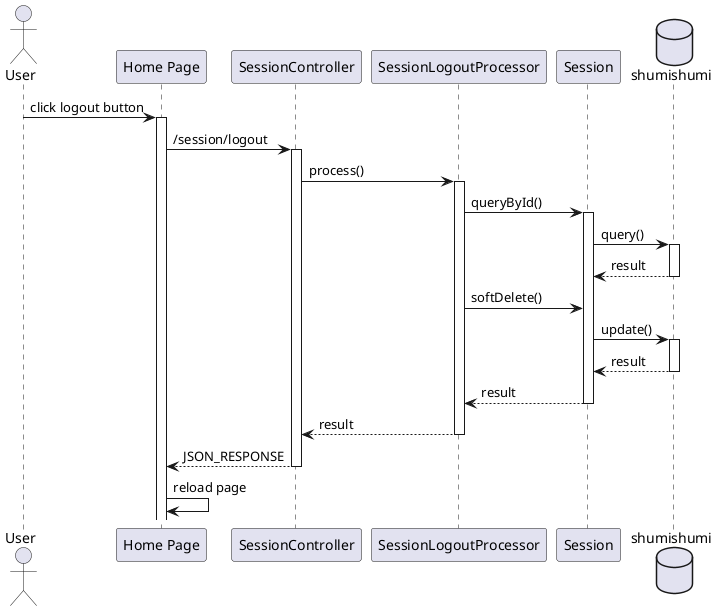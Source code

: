 @startuml logout
'autonumber 1.1.1

actor User as u

' Box "front end"
participant "Home Page" as home
' end box

' Box "back end"
participant "SessionController" as sc

participant "SessionLogoutProcessor" as proc

participant "Session" as sm
' end box

database shumishumi as db

u -> home++ : click logout button
home -> sc++ : /session/logout

sc -> proc++ : process()

proc -> sm++ : queryById()
sm -> db++ : query()
return result

proc -> sm : softDelete()
sm -> db++ : update()
return result
return result

return result

return JSON_RESPONSE

home -> home : reload page

@enduml
